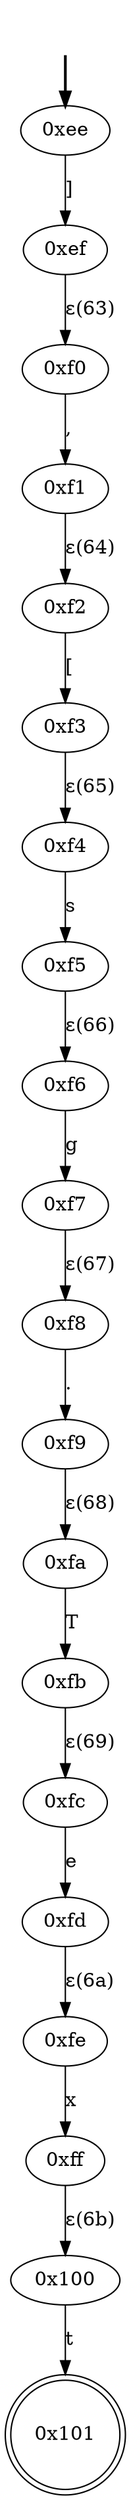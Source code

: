 digraph {
	fake [style=invisible]
	"0xee" [root=true]
	"0xef"
	"0xf0"
	"0xf1"
	"0xf2"
	"0xf3"
	"0xf4"
	"0xf5"
	"0xf6"
	"0xf7"
	"0xf8"
	"0xf9"
	"0xfa"
	"0xfb"
	"0xfc"
	"0xfd"
	"0xfe"
	"0xff"
	"0x100"
	"0x101" [shape=doublecircle]
	fake -> "0xee" [style=bold]
	"0xee" -> "0xef" [label="]"]
	"0xf0" -> "0xf1" [label=","]
	"0xef" -> "0xf0" [label="ε(63)"]
	"0xf2" -> "0xf3" [label="["]
	"0xf1" -> "0xf2" [label="ε(64)"]
	"0xf4" -> "0xf5" [label=s]
	"0xf3" -> "0xf4" [label="ε(65)"]
	"0xf6" -> "0xf7" [label=g]
	"0xf5" -> "0xf6" [label="ε(66)"]
	"0xf8" -> "0xf9" [label="."]
	"0xf7" -> "0xf8" [label="ε(67)"]
	"0xfa" -> "0xfb" [label=T]
	"0xf9" -> "0xfa" [label="ε(68)"]
	"0xfc" -> "0xfd" [label=e]
	"0xfb" -> "0xfc" [label="ε(69)"]
	"0xfe" -> "0xff" [label=x]
	"0xfd" -> "0xfe" [label="ε(6a)"]
	"0x100" -> "0x101" [label=t]
	"0xff" -> "0x100" [label="ε(6b)"]
}
